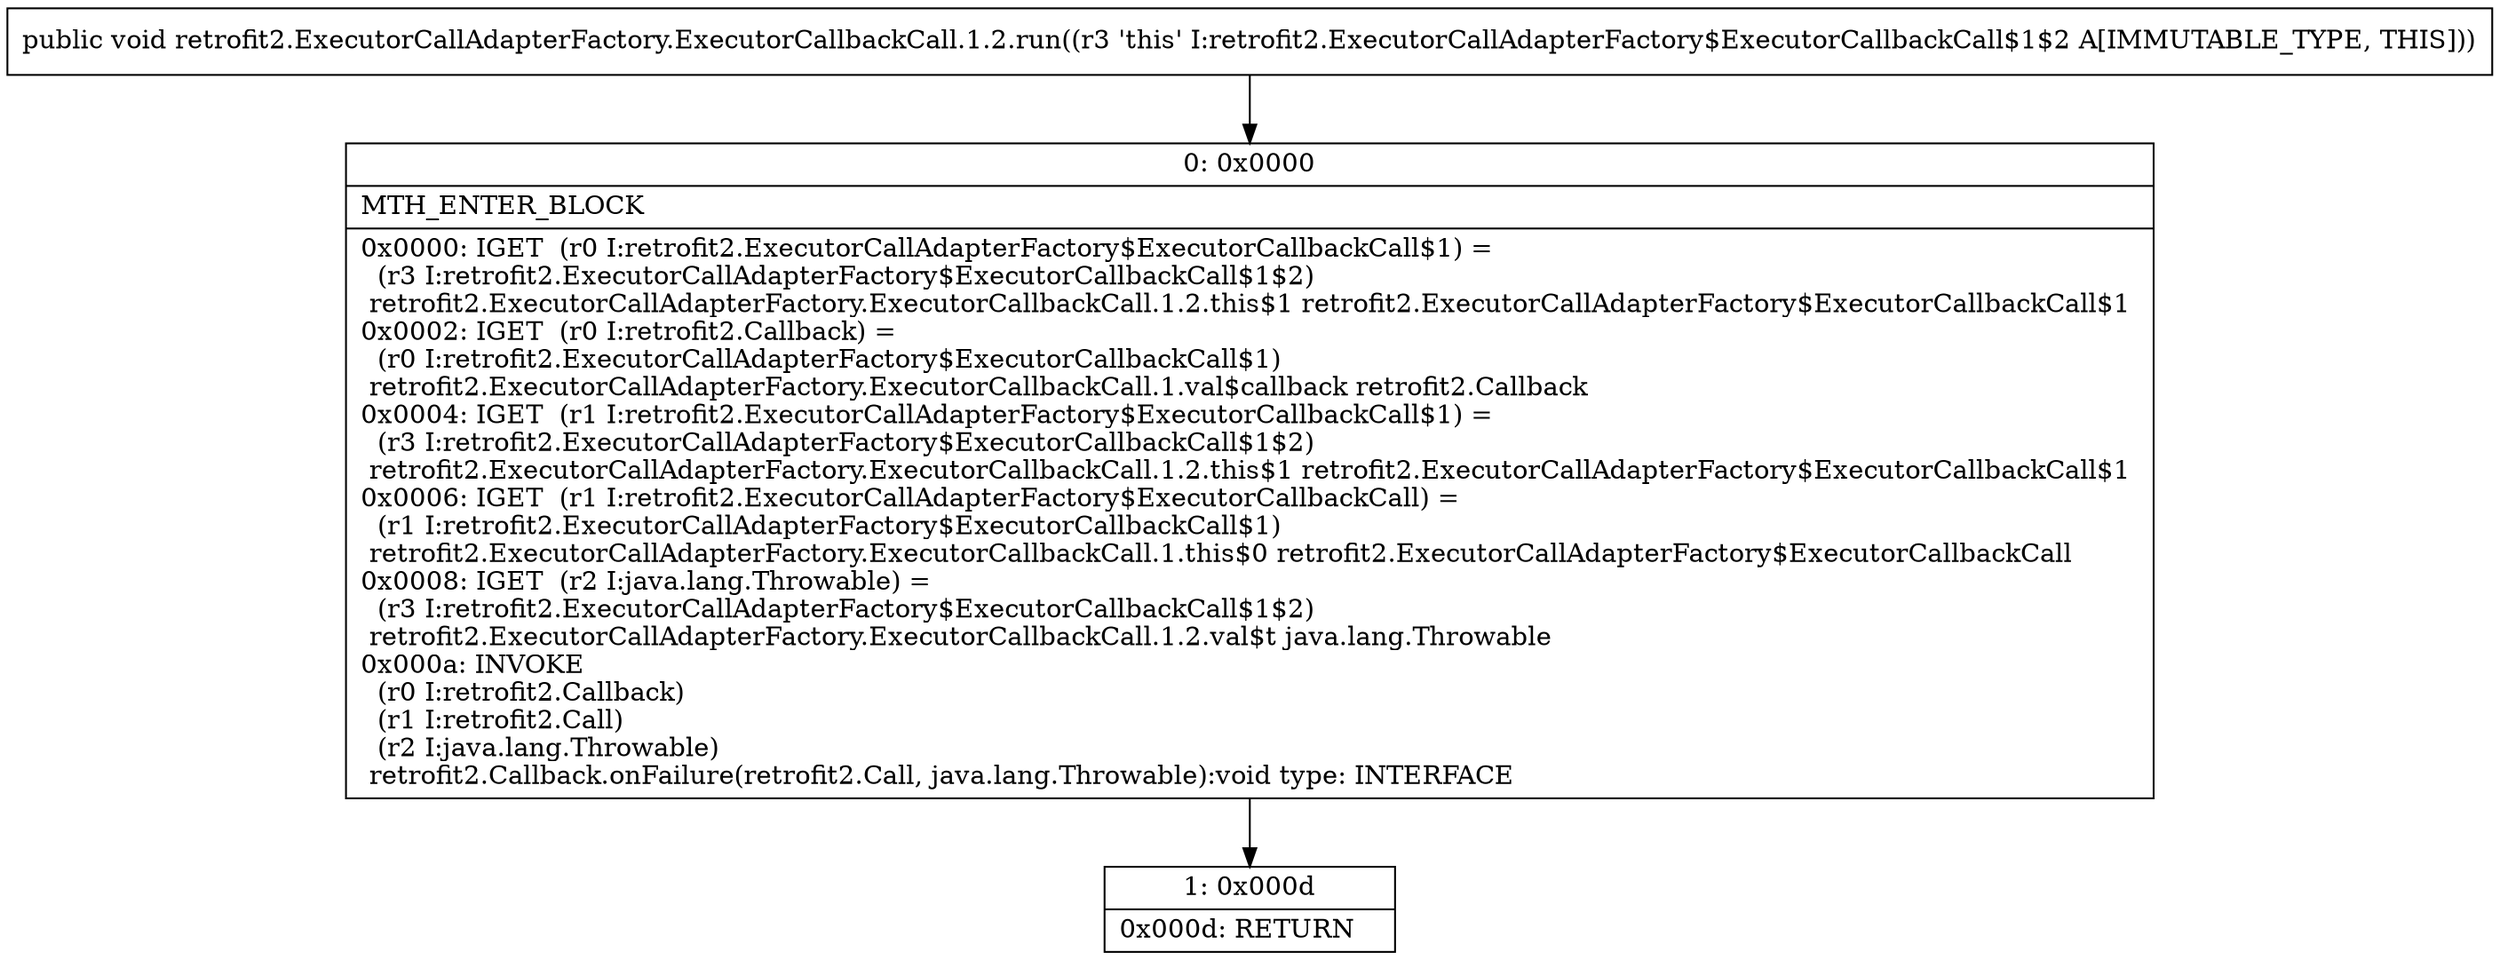 digraph "CFG forretrofit2.ExecutorCallAdapterFactory.ExecutorCallbackCall.1.2.run()V" {
Node_0 [shape=record,label="{0\:\ 0x0000|MTH_ENTER_BLOCK\l|0x0000: IGET  (r0 I:retrofit2.ExecutorCallAdapterFactory$ExecutorCallbackCall$1) = \l  (r3 I:retrofit2.ExecutorCallAdapterFactory$ExecutorCallbackCall$1$2)\l retrofit2.ExecutorCallAdapterFactory.ExecutorCallbackCall.1.2.this$1 retrofit2.ExecutorCallAdapterFactory$ExecutorCallbackCall$1 \l0x0002: IGET  (r0 I:retrofit2.Callback) = \l  (r0 I:retrofit2.ExecutorCallAdapterFactory$ExecutorCallbackCall$1)\l retrofit2.ExecutorCallAdapterFactory.ExecutorCallbackCall.1.val$callback retrofit2.Callback \l0x0004: IGET  (r1 I:retrofit2.ExecutorCallAdapterFactory$ExecutorCallbackCall$1) = \l  (r3 I:retrofit2.ExecutorCallAdapterFactory$ExecutorCallbackCall$1$2)\l retrofit2.ExecutorCallAdapterFactory.ExecutorCallbackCall.1.2.this$1 retrofit2.ExecutorCallAdapterFactory$ExecutorCallbackCall$1 \l0x0006: IGET  (r1 I:retrofit2.ExecutorCallAdapterFactory$ExecutorCallbackCall) = \l  (r1 I:retrofit2.ExecutorCallAdapterFactory$ExecutorCallbackCall$1)\l retrofit2.ExecutorCallAdapterFactory.ExecutorCallbackCall.1.this$0 retrofit2.ExecutorCallAdapterFactory$ExecutorCallbackCall \l0x0008: IGET  (r2 I:java.lang.Throwable) = \l  (r3 I:retrofit2.ExecutorCallAdapterFactory$ExecutorCallbackCall$1$2)\l retrofit2.ExecutorCallAdapterFactory.ExecutorCallbackCall.1.2.val$t java.lang.Throwable \l0x000a: INVOKE  \l  (r0 I:retrofit2.Callback)\l  (r1 I:retrofit2.Call)\l  (r2 I:java.lang.Throwable)\l retrofit2.Callback.onFailure(retrofit2.Call, java.lang.Throwable):void type: INTERFACE \l}"];
Node_1 [shape=record,label="{1\:\ 0x000d|0x000d: RETURN   \l}"];
MethodNode[shape=record,label="{public void retrofit2.ExecutorCallAdapterFactory.ExecutorCallbackCall.1.2.run((r3 'this' I:retrofit2.ExecutorCallAdapterFactory$ExecutorCallbackCall$1$2 A[IMMUTABLE_TYPE, THIS])) }"];
MethodNode -> Node_0;
Node_0 -> Node_1;
}

